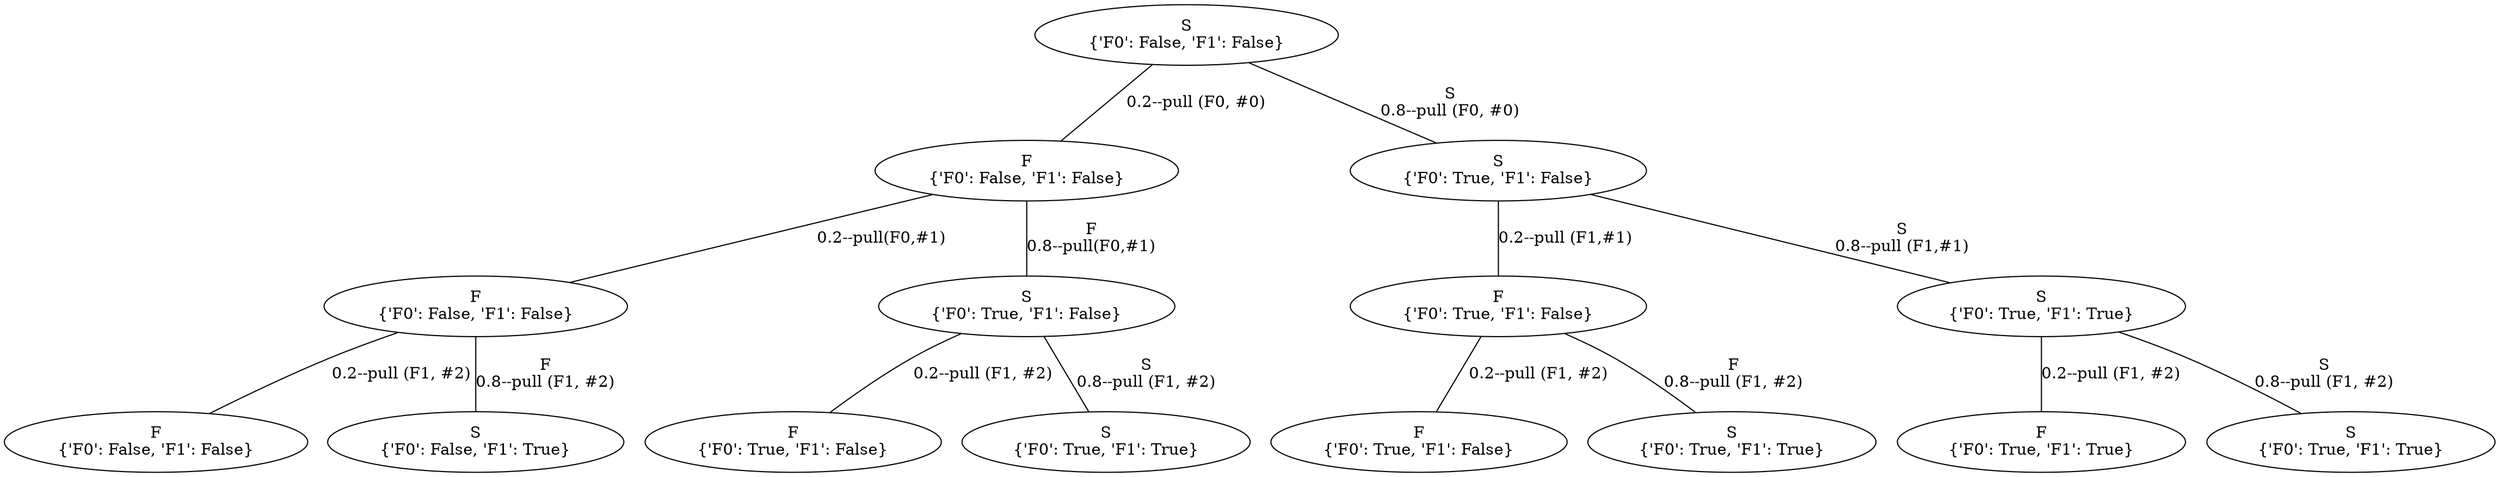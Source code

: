 graph G {
	140558885841280 [label="S
{'F0': False, 'F1': False}"]
	140558885841088 [label="S
{'F0': False, 'F1': False}"]
	140558885841280 -- 140558885841088 [label="0.2--pull (F0, #0)"]
	140558885841088 [label="F
{'F0': False, 'F1': False}"]
	140558883914128 [label="F
{'F0': False, 'F1': False}"]
	140558885841088 -- 140558883914128 [label="0.2--pull(F0,#1)"]
	140558883914128 [label="F
{'F0': False, 'F1': False}"]
	140558883914080 [label="F
{'F0': False, 'F1': False}"]
	140558883914128 -- 140558883914080 [label="0.2--pull (F1, #2)"]
	140558883914080 [label="F
{'F0': False, 'F1': False}"]
	140558883913984 [label="{'F0': False, 'F1': True}"]
	140558883914128 -- 140558883913984 [label="F
0.8--pull (F1, #2)"]
	140558883913984 [label="S
{'F0': False, 'F1': True}"]
	140558883914368 [label="{'F0': True, 'F1': False}"]
	140558885841088 -- 140558883914368 [label="F
0.8--pull(F0,#1)"]
	140558883914368 [label="S
{'F0': True, 'F1': False}"]
	140558883914272 [label="S
{'F0': True, 'F1': False}"]
	140558883914368 -- 140558883914272 [label="0.2--pull (F1, #2)"]
	140558883914272 [label="F
{'F0': True, 'F1': False}"]
	140558883914320 [label="{'F0': True, 'F1': True}"]
	140558883914368 -- 140558883914320 [label="S
0.8--pull (F1, #2)"]
	140558883914320 [label="S
{'F0': True, 'F1': True}"]
	140558885841136 [label="{'F0': True, 'F1': False}"]
	140558885841280 -- 140558885841136 [label="S
0.8--pull (F0, #0)"]
	140558885841136 [label="S
{'F0': True, 'F1': False}"]
	140558883914176 [label="S
{'F0': True, 'F1': False}"]
	140558885841136 -- 140558883914176 [label="0.2--pull (F1,#1)"]
	140558883914176 [label="F
{'F0': True, 'F1': False}"]
	140558883914416 [label="F
{'F0': True, 'F1': False}"]
	140558883914176 -- 140558883914416 [label="0.2--pull (F1, #2)"]
	140558883914416 [label="F
{'F0': True, 'F1': False}"]
	140558883914464 [label="{'F0': True, 'F1': True}"]
	140558883914176 -- 140558883914464 [label="F
0.8--pull (F1, #2)"]
	140558883914464 [label="S
{'F0': True, 'F1': True}"]
	140558883914224 [label="{'F0': True, 'F1': True}"]
	140558885841136 -- 140558883914224 [label="S
0.8--pull (F1,#1)"]
	140558883914224 [label="S
{'F0': True, 'F1': True}"]
	140558883914512 [label="S
{'F0': True, 'F1': True}"]
	140558883914224 -- 140558883914512 [label="0.2--pull (F1, #2)"]
	140558883914512 [label="F
{'F0': True, 'F1': True}"]
	140558883914560 [label="{'F0': True, 'F1': True}"]
	140558883914224 -- 140558883914560 [label="S
0.8--pull (F1, #2)"]
	140558883914560 [label="S
{'F0': True, 'F1': True}"]
}

